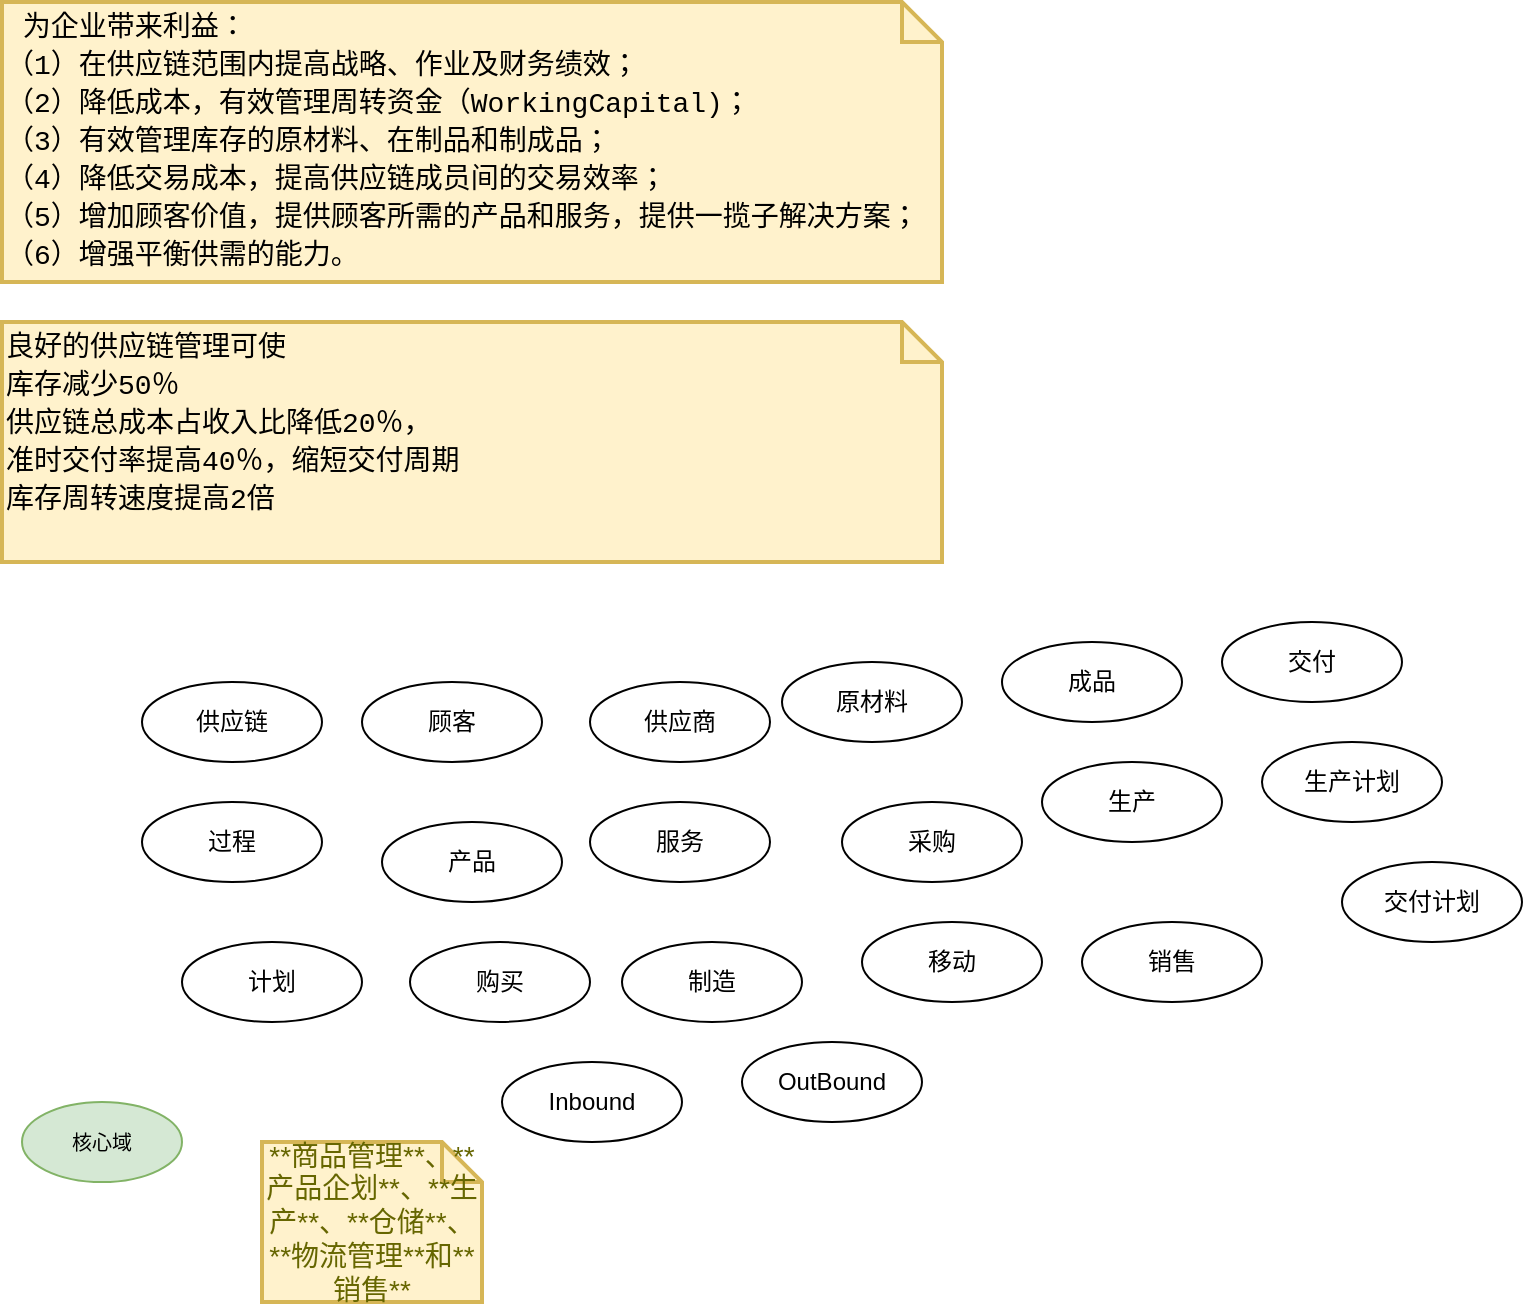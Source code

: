<mxfile>
    <diagram id="27avsoiC1N6lRWakcuxC" name="第 1 页">
        <mxGraphModel dx="832" dy="1689" grid="1" gridSize="10" guides="1" tooltips="1" connect="1" arrows="1" fold="1" page="1" pageScale="1" pageWidth="827" pageHeight="1169" math="0" shadow="0">
            <root>
                <mxCell id="0"/>
                <mxCell id="1" parent="0"/>
                <mxCell id="2" value="供应链" style="ellipse;whiteSpace=wrap;html=1;" vertex="1" parent="1">
                    <mxGeometry x="100" y="30" width="90" height="40" as="geometry"/>
                </mxCell>
                <mxCell id="3" value="顾客" style="ellipse;whiteSpace=wrap;html=1;" vertex="1" parent="1">
                    <mxGeometry x="210" y="30" width="90" height="40" as="geometry"/>
                </mxCell>
                <mxCell id="5" value="供应商" style="ellipse;whiteSpace=wrap;html=1;" vertex="1" parent="1">
                    <mxGeometry x="324" y="30" width="90" height="40" as="geometry"/>
                </mxCell>
                <mxCell id="6" value="过程" style="ellipse;whiteSpace=wrap;html=1;" vertex="1" parent="1">
                    <mxGeometry x="100" y="90" width="90" height="40" as="geometry"/>
                </mxCell>
                <mxCell id="8" value="产品" style="ellipse;whiteSpace=wrap;html=1;" vertex="1" parent="1">
                    <mxGeometry x="220" y="100" width="90" height="40" as="geometry"/>
                </mxCell>
                <mxCell id="9" value="服务" style="ellipse;whiteSpace=wrap;html=1;" vertex="1" parent="1">
                    <mxGeometry x="324" y="90" width="90" height="40" as="geometry"/>
                </mxCell>
                <mxCell id="10" value="原材料" style="ellipse;whiteSpace=wrap;html=1;" vertex="1" parent="1">
                    <mxGeometry x="420" y="20" width="90" height="40" as="geometry"/>
                </mxCell>
                <mxCell id="12" value="采购" style="ellipse;whiteSpace=wrap;html=1;" vertex="1" parent="1">
                    <mxGeometry x="450" y="90" width="90" height="40" as="geometry"/>
                </mxCell>
                <mxCell id="13" value="成品" style="ellipse;whiteSpace=wrap;html=1;" vertex="1" parent="1">
                    <mxGeometry x="530" y="10" width="90" height="40" as="geometry"/>
                </mxCell>
                <mxCell id="14" value="销售" style="ellipse;whiteSpace=wrap;html=1;" vertex="1" parent="1">
                    <mxGeometry x="570" y="150" width="90" height="40" as="geometry"/>
                </mxCell>
                <mxCell id="15" value="计划" style="ellipse;whiteSpace=wrap;html=1;" vertex="1" parent="1">
                    <mxGeometry x="120" y="160" width="90" height="40" as="geometry"/>
                </mxCell>
                <mxCell id="16" value="购买" style="ellipse;whiteSpace=wrap;html=1;" vertex="1" parent="1">
                    <mxGeometry x="234" y="160" width="90" height="40" as="geometry"/>
                </mxCell>
                <mxCell id="18" value="制造" style="ellipse;whiteSpace=wrap;html=1;" vertex="1" parent="1">
                    <mxGeometry x="340" y="160" width="90" height="40" as="geometry"/>
                </mxCell>
                <mxCell id="19" value="移动" style="ellipse;whiteSpace=wrap;html=1;" vertex="1" parent="1">
                    <mxGeometry x="460" y="150" width="90" height="40" as="geometry"/>
                </mxCell>
                <mxCell id="20" value="&lt;div style=&quot;font-family: Consolas, &amp;quot;Courier New&amp;quot;, monospace; font-size: 14px; line-height: 19px;&quot;&gt;&lt;div style=&quot;&quot;&gt;&lt;font color=&quot;#000000&quot;&gt;&amp;nbsp;为企业带来利益：&lt;/font&gt;&lt;/div&gt;&lt;div style=&quot;&quot;&gt;&lt;font color=&quot;#000000&quot;&gt;（1）在供应链范围内提高战略、作业及财务绩效；&lt;/font&gt;&lt;/div&gt;&lt;div style=&quot;&quot;&gt;&lt;font color=&quot;#000000&quot;&gt;（2）降低成本，有效管理周转资金（WorkingCapital)；&lt;/font&gt;&lt;/div&gt;&lt;div style=&quot;&quot;&gt;&lt;font color=&quot;#000000&quot;&gt;（3）有效管理库存的原材料、在制品和制成品；&lt;/font&gt;&lt;/div&gt;&lt;div style=&quot;&quot;&gt;&lt;font color=&quot;#000000&quot;&gt;（4）降低交易成本，提高供应链成员间的交易效率；&lt;/font&gt;&lt;/div&gt;&lt;div style=&quot;&quot;&gt;&lt;font color=&quot;#000000&quot;&gt;（5）增加顾客价值，提供顾客所需的产品和服务，提供一揽子解决方案；&lt;/font&gt;&lt;/div&gt;&lt;div style=&quot;&quot;&gt;&lt;font color=&quot;#000000&quot;&gt;（6）增强平衡供需的能力。&lt;/font&gt;&lt;/div&gt;&lt;/div&gt;" style="shape=note;strokeWidth=2;fontSize=10;size=20;whiteSpace=wrap;html=1;fillColor=#fff2cc;strokeColor=#d6b656;fontColor=#666600;align=left;" vertex="1" parent="1">
                    <mxGeometry x="30" y="-310" width="470" height="140" as="geometry"/>
                </mxCell>
                <mxCell id="21" value="&lt;div style=&quot;font-family: Consolas, &amp;quot;Courier New&amp;quot;, monospace; line-height: 19px;&quot;&gt;&lt;font color=&quot;#000000&quot;&gt;良好的供应链管理可使&lt;/font&gt;&lt;/div&gt;&lt;div style=&quot;font-family: Consolas, &amp;quot;Courier New&amp;quot;, monospace; line-height: 19px;&quot;&gt;&lt;font color=&quot;#000000&quot;&gt;库存减少50％&lt;/font&gt;&lt;/div&gt;&lt;div style=&quot;font-family: Consolas, &amp;quot;Courier New&amp;quot;, monospace; line-height: 19px;&quot;&gt;&lt;font color=&quot;#000000&quot;&gt;供应链总成本占收入比降低20％，&lt;/font&gt;&lt;/div&gt;&lt;div style=&quot;font-family: Consolas, &amp;quot;Courier New&amp;quot;, monospace; line-height: 19px;&quot;&gt;&lt;font color=&quot;#000000&quot;&gt;准时交付率提高40％，缩短交付周期&lt;/font&gt;&lt;/div&gt;&lt;div style=&quot;font-family: Consolas, &amp;quot;Courier New&amp;quot;, monospace; line-height: 19px;&quot;&gt;&lt;span style=&quot;color: rgb(0, 0, 0);&quot;&gt;库存周转速度提高2倍&lt;/span&gt;&lt;/div&gt;&lt;span style=&quot;color: rgb(0, 0, 0); font-family: Consolas, &amp;quot;Courier New&amp;quot;, monospace;&quot;&gt;&lt;br&gt;&lt;/span&gt;" style="shape=note;strokeWidth=2;fontSize=14;size=20;whiteSpace=wrap;html=1;fillColor=#fff2cc;strokeColor=#d6b656;fontColor=#666600;labelBackgroundColor=none;align=left;" vertex="1" parent="1">
                    <mxGeometry x="30" y="-150" width="470" height="120" as="geometry"/>
                </mxCell>
                <mxCell id="23" value="生产" style="ellipse;whiteSpace=wrap;html=1;" vertex="1" parent="1">
                    <mxGeometry x="550" y="70" width="90" height="40" as="geometry"/>
                </mxCell>
                <mxCell id="24" value="交付" style="ellipse;whiteSpace=wrap;html=1;" vertex="1" parent="1">
                    <mxGeometry x="640" width="90" height="40" as="geometry"/>
                </mxCell>
                <mxCell id="25" value="生产计划" style="ellipse;whiteSpace=wrap;html=1;" vertex="1" parent="1">
                    <mxGeometry x="660" y="60" width="90" height="40" as="geometry"/>
                </mxCell>
                <mxCell id="26" value="交付计划" style="ellipse;whiteSpace=wrap;html=1;" vertex="1" parent="1">
                    <mxGeometry x="700" y="120" width="90" height="40" as="geometry"/>
                </mxCell>
                <mxCell id="27" value="核心域" style="ellipse;whiteSpace=wrap;html=1;labelBackgroundColor=none;fontSize=10;fillColor=#d5e8d4;strokeColor=#82b366;" vertex="1" parent="1">
                    <mxGeometry x="40" y="240" width="80" height="40" as="geometry"/>
                </mxCell>
                <mxCell id="28" value="Inbound" style="ellipse;whiteSpace=wrap;html=1;" vertex="1" parent="1">
                    <mxGeometry x="280" y="220" width="90" height="40" as="geometry"/>
                </mxCell>
                <mxCell id="29" value="OutBound" style="ellipse;whiteSpace=wrap;html=1;" vertex="1" parent="1">
                    <mxGeometry x="400" y="210" width="90" height="40" as="geometry"/>
                </mxCell>
                <mxCell id="30" value="**商品管理**、**产品企划**、**生产**、**仓储**、**物流管理**和**销售**" style="shape=note;strokeWidth=2;fontSize=14;size=20;whiteSpace=wrap;html=1;fillColor=#fff2cc;strokeColor=#d6b656;fontColor=#666600;labelBackgroundColor=none;" vertex="1" parent="1">
                    <mxGeometry x="160" y="260" width="110.0" height="80" as="geometry"/>
                </mxCell>
            </root>
        </mxGraphModel>
    </diagram>
</mxfile>